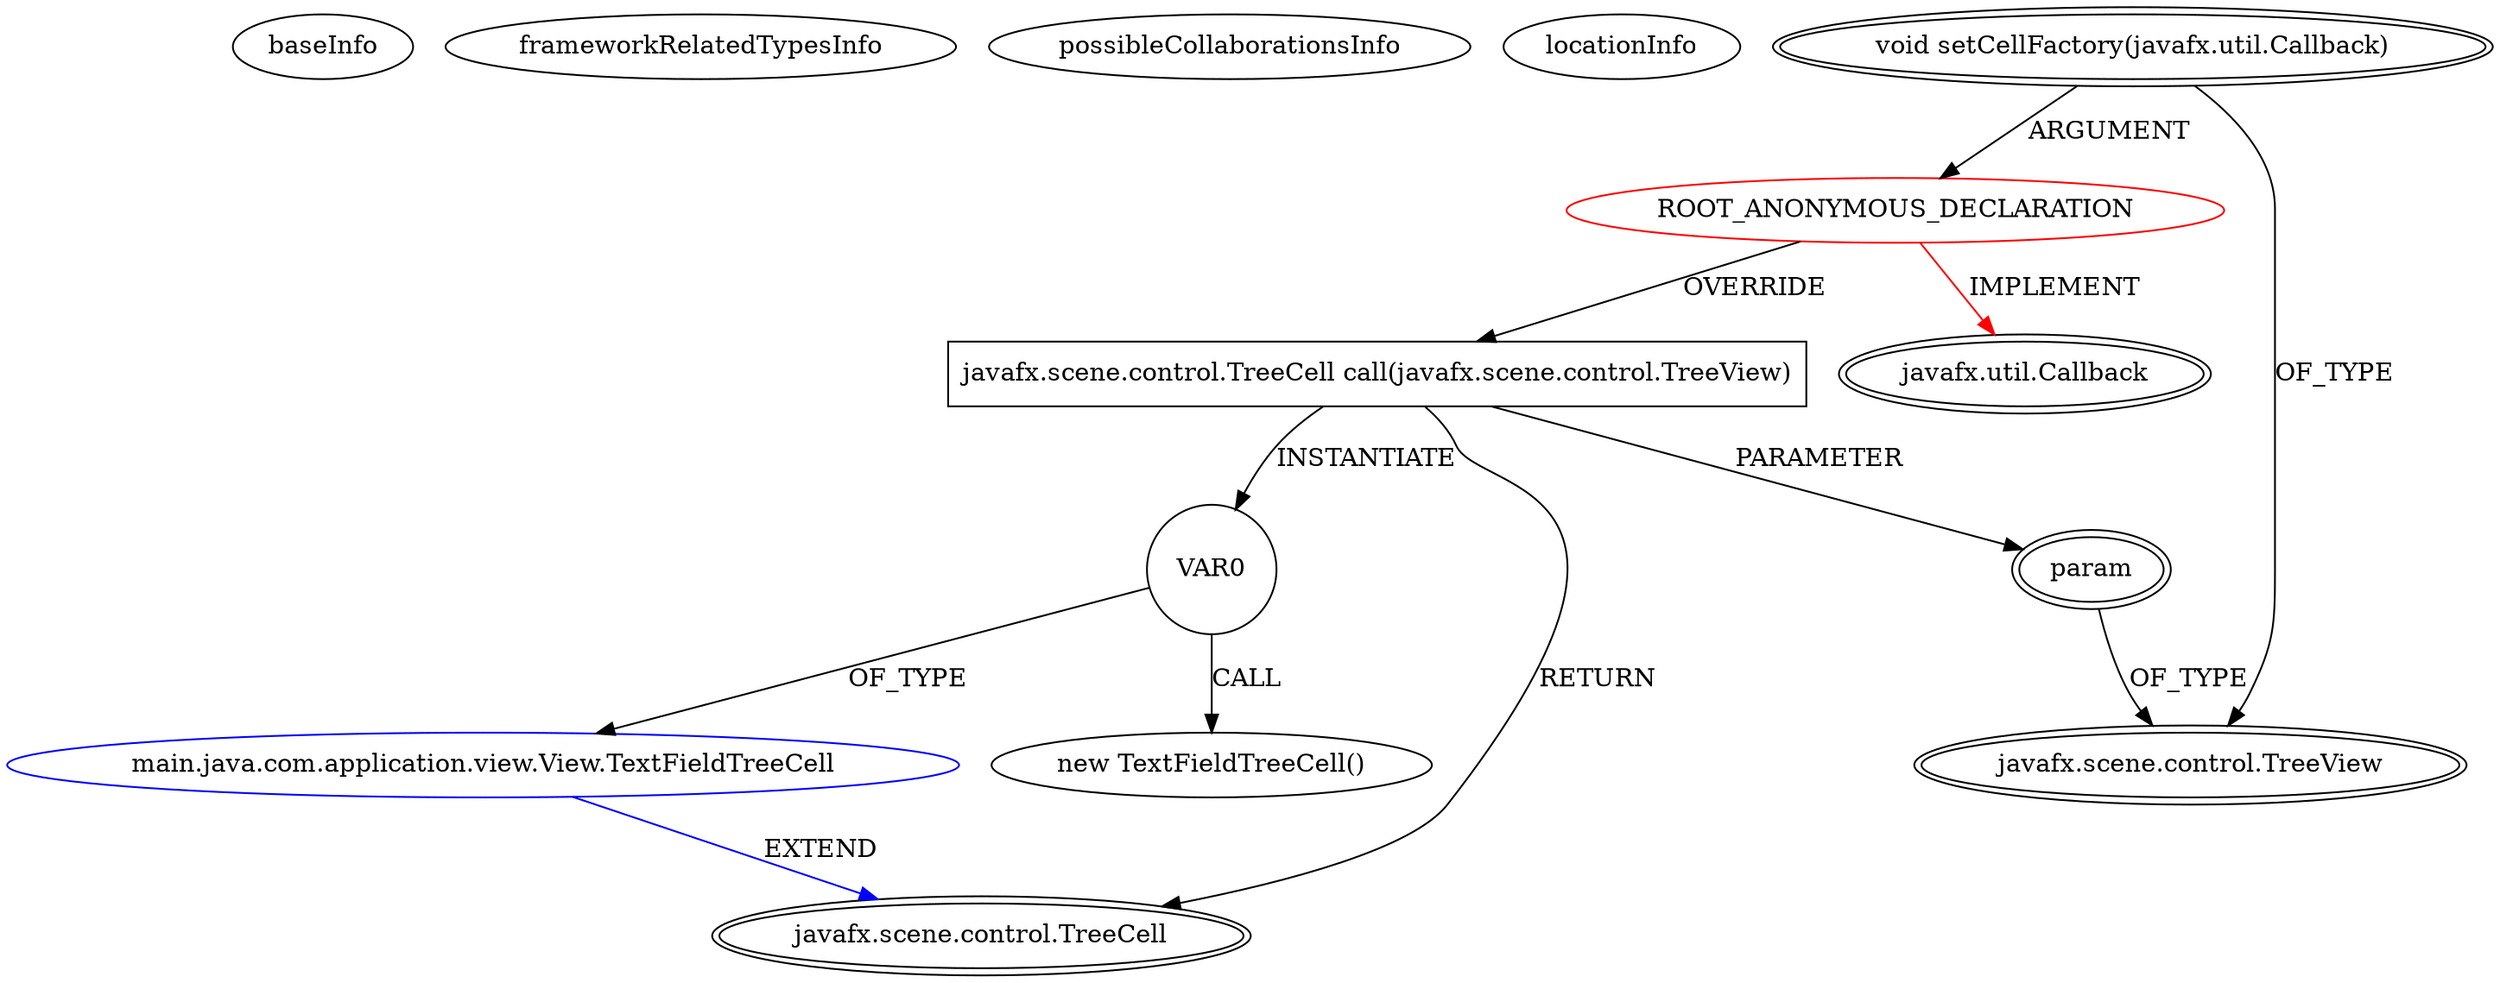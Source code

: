 digraph {
baseInfo[graphId=856,category="extension_graph",isAnonymous=true,possibleRelation=true]
frameworkRelatedTypesInfo[0="javafx.util.Callback"]
possibleCollaborationsInfo[0="856~OVERRIDING_METHOD_DECLARATION-INSTANTIATION-~javafx.util.Callback ~javafx.scene.control.TreeCell ~true~false"]
locationInfo[projectName="Manzzz-DBClient",filePath="/Manzzz-DBClient/DBClient-master/src/main/java/com/application/view/View.java",contextSignature="javafx.scene.Node createDBTab()",graphId="856"]
0[label="ROOT_ANONYMOUS_DECLARATION",vertexType="ROOT_ANONYMOUS_DECLARATION",isFrameworkType=false,color=red]
1[label="javafx.util.Callback",vertexType="FRAMEWORK_INTERFACE_TYPE",isFrameworkType=true,peripheries=2]
2[label="void setCellFactory(javafx.util.Callback)",vertexType="OUTSIDE_CALL",isFrameworkType=true,peripheries=2]
3[label="javafx.scene.control.TreeView",vertexType="FRAMEWORK_CLASS_TYPE",isFrameworkType=true,peripheries=2]
4[label="javafx.scene.control.TreeCell call(javafx.scene.control.TreeView)",vertexType="OVERRIDING_METHOD_DECLARATION",isFrameworkType=false,shape=box]
5[label="javafx.scene.control.TreeCell",vertexType="FRAMEWORK_CLASS_TYPE",isFrameworkType=true,peripheries=2]
6[label="param",vertexType="PARAMETER_DECLARATION",isFrameworkType=true,peripheries=2]
9[label="VAR0",vertexType="VARIABLE_EXPRESION",isFrameworkType=false,shape=circle]
10[label="main.java.com.application.view.View.TextFieldTreeCell",vertexType="REFERENCE_CLIENT_CLASS_DECLARATION",isFrameworkType=false,color=blue]
8[label="new TextFieldTreeCell()",vertexType="CONSTRUCTOR_CALL",isFrameworkType=false]
0->1[label="IMPLEMENT",color=red]
2->0[label="ARGUMENT"]
2->3[label="OF_TYPE"]
0->4[label="OVERRIDE"]
4->5[label="RETURN"]
6->3[label="OF_TYPE"]
4->6[label="PARAMETER"]
4->9[label="INSTANTIATE"]
10->5[label="EXTEND",color=blue]
9->10[label="OF_TYPE"]
9->8[label="CALL"]
}
